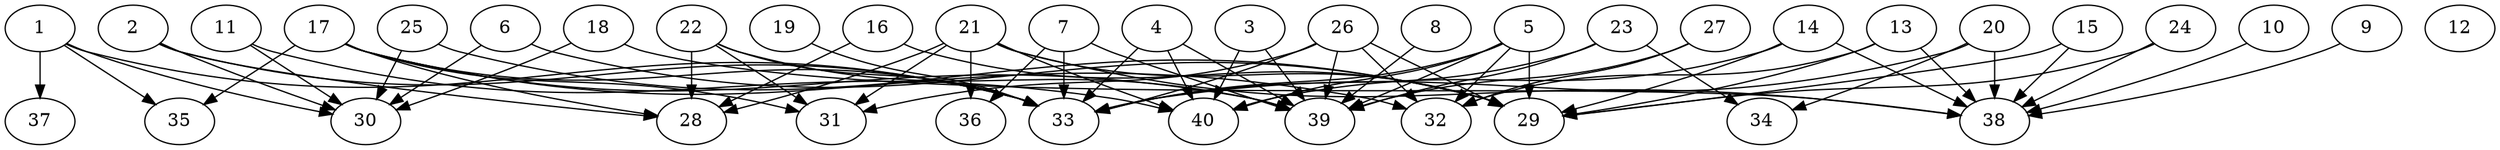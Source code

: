 // DAG automatically generated by daggen at Thu Oct  3 14:06:48 2019
// ./daggen --dot -n 40 --ccr 0.5 --fat 0.9 --regular 0.9 --density 0.5 --mindata 5242880 --maxdata 52428800 
digraph G {
  1 [size="40867840", alpha="0.15", expect_size="20433920"] 
  1 -> 30 [size ="20433920"]
  1 -> 33 [size ="20433920"]
  1 -> 35 [size ="20433920"]
  1 -> 37 [size ="20433920"]
  2 [size="35833856", alpha="0.14", expect_size="17916928"] 
  2 -> 28 [size ="17916928"]
  2 -> 30 [size ="17916928"]
  2 -> 33 [size ="17916928"]
  3 [size="42303488", alpha="0.02", expect_size="21151744"] 
  3 -> 39 [size ="21151744"]
  3 -> 40 [size ="21151744"]
  4 [size="21106688", alpha="0.08", expect_size="10553344"] 
  4 -> 33 [size ="10553344"]
  4 -> 39 [size ="10553344"]
  4 -> 40 [size ="10553344"]
  5 [size="91838464", alpha="0.02", expect_size="45919232"] 
  5 -> 29 [size ="45919232"]
  5 -> 32 [size ="45919232"]
  5 -> 33 [size ="45919232"]
  5 -> 39 [size ="45919232"]
  5 -> 40 [size ="45919232"]
  6 [size="74219520", alpha="0.13", expect_size="37109760"] 
  6 -> 29 [size ="37109760"]
  6 -> 30 [size ="37109760"]
  7 [size="29263872", alpha="0.07", expect_size="14631936"] 
  7 -> 33 [size ="14631936"]
  7 -> 36 [size ="14631936"]
  7 -> 39 [size ="14631936"]
  8 [size="91650048", alpha="0.14", expect_size="45825024"] 
  8 -> 39 [size ="45825024"]
  9 [size="30650368", alpha="0.14", expect_size="15325184"] 
  9 -> 38 [size ="15325184"]
  10 [size="56795136", alpha="0.07", expect_size="28397568"] 
  10 -> 38 [size ="28397568"]
  11 [size="85530624", alpha="0.01", expect_size="42765312"] 
  11 -> 30 [size ="42765312"]
  11 -> 40 [size ="42765312"]
  12 [size="61886464", alpha="0.00", expect_size="30943232"] 
  13 [size="35764224", alpha="0.12", expect_size="17882112"] 
  13 -> 29 [size ="17882112"]
  13 -> 32 [size ="17882112"]
  13 -> 38 [size ="17882112"]
  14 [size="45557760", alpha="0.17", expect_size="22778880"] 
  14 -> 29 [size ="22778880"]
  14 -> 38 [size ="22778880"]
  14 -> 40 [size ="22778880"]
  15 [size="85555200", alpha="0.19", expect_size="42777600"] 
  15 -> 29 [size ="42777600"]
  15 -> 38 [size ="42777600"]
  16 [size="96268288", alpha="0.02", expect_size="48134144"] 
  16 -> 28 [size ="48134144"]
  16 -> 29 [size ="48134144"]
  17 [size="63039488", alpha="0.11", expect_size="31519744"] 
  17 -> 28 [size ="31519744"]
  17 -> 31 [size ="31519744"]
  17 -> 32 [size ="31519744"]
  17 -> 33 [size ="31519744"]
  17 -> 35 [size ="31519744"]
  17 -> 39 [size ="31519744"]
  18 [size="98213888", alpha="0.14", expect_size="49106944"] 
  18 -> 30 [size ="49106944"]
  18 -> 38 [size ="49106944"]
  19 [size="67872768", alpha="0.09", expect_size="33936384"] 
  19 -> 33 [size ="33936384"]
  20 [size="38838272", alpha="0.08", expect_size="19419136"] 
  20 -> 33 [size ="19419136"]
  20 -> 34 [size ="19419136"]
  20 -> 38 [size ="19419136"]
  21 [size="72689664", alpha="0.14", expect_size="36344832"] 
  21 -> 28 [size ="36344832"]
  21 -> 29 [size ="36344832"]
  21 -> 31 [size ="36344832"]
  21 -> 36 [size ="36344832"]
  21 -> 38 [size ="36344832"]
  21 -> 40 [size ="36344832"]
  22 [size="75452416", alpha="0.06", expect_size="37726208"] 
  22 -> 28 [size ="37726208"]
  22 -> 31 [size ="37726208"]
  22 -> 33 [size ="37726208"]
  22 -> 39 [size ="37726208"]
  23 [size="75642880", alpha="0.04", expect_size="37821440"] 
  23 -> 33 [size ="37821440"]
  23 -> 34 [size ="37821440"]
  23 -> 39 [size ="37821440"]
  24 [size="39192576", alpha="0.04", expect_size="19596288"] 
  24 -> 29 [size ="19596288"]
  24 -> 38 [size ="19596288"]
  25 [size="23177216", alpha="0.02", expect_size="11588608"] 
  25 -> 29 [size ="11588608"]
  25 -> 30 [size ="11588608"]
  26 [size="16216064", alpha="0.13", expect_size="8108032"] 
  26 -> 29 [size ="8108032"]
  26 -> 31 [size ="8108032"]
  26 -> 32 [size ="8108032"]
  26 -> 33 [size ="8108032"]
  26 -> 39 [size ="8108032"]
  27 [size="26327040", alpha="0.08", expect_size="13163520"] 
  27 -> 32 [size ="13163520"]
  27 -> 39 [size ="13163520"]
  28 [size="78405632", alpha="0.00", expect_size="39202816"] 
  29 [size="47802368", alpha="0.17", expect_size="23901184"] 
  30 [size="89962496", alpha="0.03", expect_size="44981248"] 
  31 [size="35497984", alpha="0.05", expect_size="17748992"] 
  32 [size="103536640", alpha="0.18", expect_size="51768320"] 
  33 [size="36311040", alpha="0.17", expect_size="18155520"] 
  34 [size="54384640", alpha="0.03", expect_size="27192320"] 
  35 [size="74008576", alpha="0.05", expect_size="37004288"] 
  36 [size="82163712", alpha="0.05", expect_size="41081856"] 
  37 [size="48216064", alpha="0.16", expect_size="24108032"] 
  38 [size="85313536", alpha="0.06", expect_size="42656768"] 
  39 [size="85878784", alpha="0.08", expect_size="42939392"] 
  40 [size="70078464", alpha="0.15", expect_size="35039232"] 
}
